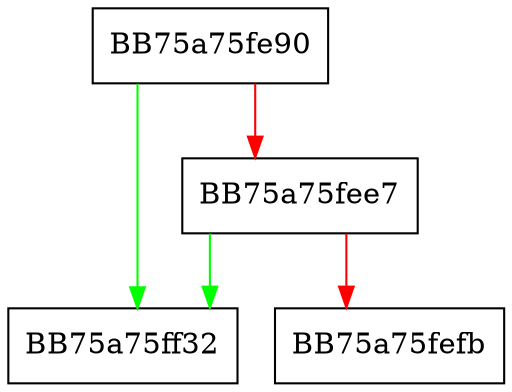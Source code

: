 digraph MetaVaultRecordAttributeCounts {
  node [shape="box"];
  graph [splines=ortho];
  BB75a75fe90 -> BB75a75ff32 [color="green"];
  BB75a75fe90 -> BB75a75fee7 [color="red"];
  BB75a75fee7 -> BB75a75ff32 [color="green"];
  BB75a75fee7 -> BB75a75fefb [color="red"];
}